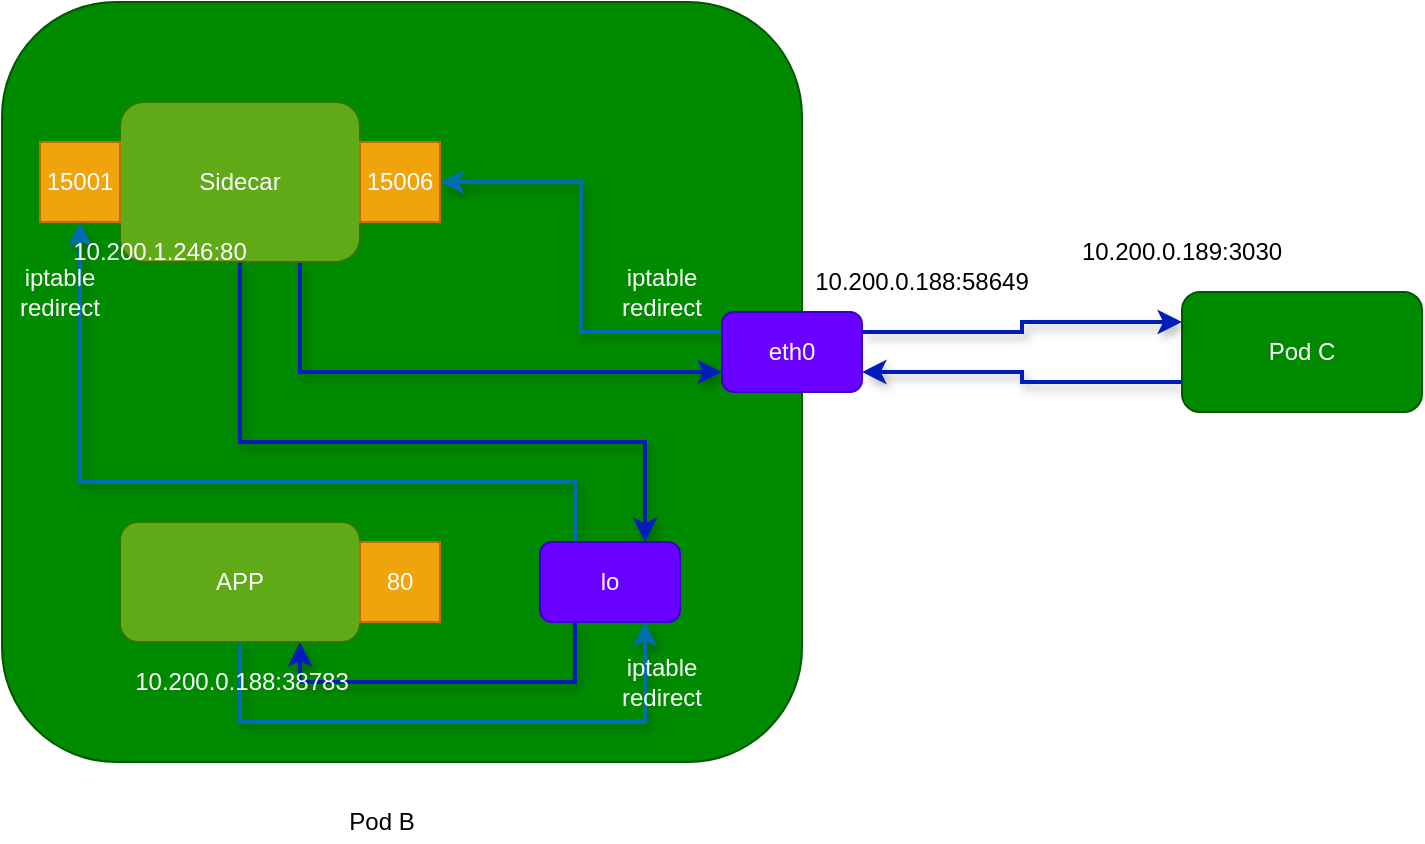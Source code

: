 <mxfile version="14.3.0" type="device"><diagram id="lzAX1jK2W6ZAFjq-KTfT" name="第 1 页"><mxGraphModel dx="1010" dy="1840" grid="1" gridSize="10" guides="1" tooltips="1" connect="1" arrows="1" fold="1" page="1" pageScale="1" pageWidth="827" pageHeight="1169" math="0" shadow="0"><root><mxCell id="0"/><mxCell id="1" parent="0"/><mxCell id="QeKI1tDED82EFe2HDxcA-26" style="edgeStyle=orthogonalEdgeStyle;rounded=0;orthogonalLoop=1;jettySize=auto;html=1;entryX=1;entryY=0.75;entryDx=0;entryDy=0;shadow=1;strokeWidth=2;exitX=0;exitY=0.75;exitDx=0;exitDy=0;fillColor=#0050ef;strokeColor=#001DBC;" edge="1" parent="1" source="QeKI1tDED82EFe2HDxcA-2" target="QeKI1tDED82EFe2HDxcA-6"><mxGeometry relative="1" as="geometry"/></mxCell><mxCell id="QeKI1tDED82EFe2HDxcA-2" value="Pod C" style="rounded=1;whiteSpace=wrap;html=1;fillColor=#008a00;strokeColor=#005700;fontColor=#ffffff;" vertex="1" parent="1"><mxGeometry x="890" y="85" width="120" height="60" as="geometry"/></mxCell><mxCell id="QeKI1tDED82EFe2HDxcA-3" value="" style="rounded=1;whiteSpace=wrap;html=1;fillColor=#008a00;strokeColor=#005700;fontColor=#ffffff;" vertex="1" parent="1"><mxGeometry x="300" y="-60" width="400" height="380" as="geometry"/></mxCell><mxCell id="QeKI1tDED82EFe2HDxcA-4" value="Pod B" style="text;html=1;strokeColor=none;fillColor=none;align=center;verticalAlign=middle;whiteSpace=wrap;rounded=0;" vertex="1" parent="1"><mxGeometry x="470" y="340" width="40" height="20" as="geometry"/></mxCell><mxCell id="QeKI1tDED82EFe2HDxcA-5" style="edgeStyle=orthogonalEdgeStyle;rounded=0;orthogonalLoop=1;jettySize=auto;html=1;entryX=1;entryY=0.5;entryDx=0;entryDy=0;exitX=0;exitY=0.25;exitDx=0;exitDy=0;shadow=1;fillColor=#1ba1e2;strokeColor=#006EAF;strokeWidth=2;" edge="1" parent="1" source="QeKI1tDED82EFe2HDxcA-6" target="QeKI1tDED82EFe2HDxcA-9"><mxGeometry relative="1" as="geometry"/></mxCell><mxCell id="QeKI1tDED82EFe2HDxcA-25" style="edgeStyle=orthogonalEdgeStyle;rounded=0;orthogonalLoop=1;jettySize=auto;html=1;entryX=0;entryY=0.25;entryDx=0;entryDy=0;shadow=1;strokeWidth=2;fillColor=#0050ef;strokeColor=#001DBC;exitX=1;exitY=0.25;exitDx=0;exitDy=0;" edge="1" parent="1" source="QeKI1tDED82EFe2HDxcA-6" target="QeKI1tDED82EFe2HDxcA-2"><mxGeometry relative="1" as="geometry"/></mxCell><mxCell id="QeKI1tDED82EFe2HDxcA-6" value="eth0" style="rounded=1;whiteSpace=wrap;html=1;fillColor=#6a00ff;strokeColor=#3700CC;fontColor=#ffffff;" vertex="1" parent="1"><mxGeometry x="660" y="95" width="70" height="40" as="geometry"/></mxCell><mxCell id="QeKI1tDED82EFe2HDxcA-23" style="edgeStyle=orthogonalEdgeStyle;rounded=0;orthogonalLoop=1;jettySize=auto;html=1;entryX=0;entryY=0.75;entryDx=0;entryDy=0;shadow=1;strokeWidth=2;fillColor=#0050ef;strokeColor=#001DBC;exitX=0.75;exitY=1;exitDx=0;exitDy=0;" edge="1" parent="1" source="QeKI1tDED82EFe2HDxcA-8" target="QeKI1tDED82EFe2HDxcA-6"><mxGeometry relative="1" as="geometry"><Array as="points"><mxPoint x="449" y="125"/></Array></mxGeometry></mxCell><mxCell id="QeKI1tDED82EFe2HDxcA-28" style="edgeStyle=orthogonalEdgeStyle;rounded=0;orthogonalLoop=1;jettySize=auto;html=1;entryX=0.75;entryY=0;entryDx=0;entryDy=0;shadow=1;strokeWidth=2;fillColor=#0050ef;strokeColor=#001DBC;" edge="1" parent="1" source="QeKI1tDED82EFe2HDxcA-8" target="QeKI1tDED82EFe2HDxcA-12"><mxGeometry relative="1" as="geometry"><Array as="points"><mxPoint x="419" y="160"/><mxPoint x="622" y="160"/></Array></mxGeometry></mxCell><mxCell id="QeKI1tDED82EFe2HDxcA-8" value="Sidecar" style="rounded=1;whiteSpace=wrap;html=1;fillColor=#60a917;strokeColor=#2D7600;fontColor=#ffffff;" vertex="1" parent="1"><mxGeometry x="359" y="-10" width="120" height="80" as="geometry"/></mxCell><mxCell id="QeKI1tDED82EFe2HDxcA-9" value="15006" style="rounded=0;whiteSpace=wrap;html=1;fillColor=#f0a30a;strokeColor=#BD7000;fontColor=#ffffff;" vertex="1" parent="1"><mxGeometry x="479" y="10" width="40" height="40" as="geometry"/></mxCell><mxCell id="QeKI1tDED82EFe2HDxcA-10" value="15001" style="rounded=0;whiteSpace=wrap;html=1;fillColor=#f0a30a;strokeColor=#BD7000;fontColor=#ffffff;" vertex="1" parent="1"><mxGeometry x="319" y="10" width="40" height="40" as="geometry"/></mxCell><mxCell id="QeKI1tDED82EFe2HDxcA-21" style="edgeStyle=orthogonalEdgeStyle;rounded=0;orthogonalLoop=1;jettySize=auto;html=1;entryX=0.5;entryY=1;entryDx=0;entryDy=0;strokeWidth=2;fillColor=#1ba1e2;strokeColor=#006EAF;shadow=1;exitX=0.25;exitY=0;exitDx=0;exitDy=0;" edge="1" parent="1" source="QeKI1tDED82EFe2HDxcA-12" target="QeKI1tDED82EFe2HDxcA-10"><mxGeometry relative="1" as="geometry"><Array as="points"><mxPoint x="587" y="180"/><mxPoint x="339" y="180"/></Array></mxGeometry></mxCell><mxCell id="QeKI1tDED82EFe2HDxcA-29" style="edgeStyle=orthogonalEdgeStyle;rounded=0;orthogonalLoop=1;jettySize=auto;html=1;entryX=0.75;entryY=1;entryDx=0;entryDy=0;shadow=1;strokeWidth=2;exitX=0.25;exitY=1;exitDx=0;exitDy=0;fillColor=#0050ef;strokeColor=#001DBC;" edge="1" parent="1" source="QeKI1tDED82EFe2HDxcA-12" target="QeKI1tDED82EFe2HDxcA-13"><mxGeometry relative="1" as="geometry"><Array as="points"><mxPoint x="587" y="280"/><mxPoint x="449" y="280"/></Array></mxGeometry></mxCell><mxCell id="QeKI1tDED82EFe2HDxcA-12" value="lo" style="rounded=1;whiteSpace=wrap;html=1;fillColor=#6a00ff;strokeColor=#3700CC;fontColor=#ffffff;" vertex="1" parent="1"><mxGeometry x="569" y="210" width="70" height="40" as="geometry"/></mxCell><mxCell id="QeKI1tDED82EFe2HDxcA-20" style="edgeStyle=orthogonalEdgeStyle;rounded=0;orthogonalLoop=1;jettySize=auto;html=1;entryX=0.75;entryY=1;entryDx=0;entryDy=0;strokeWidth=2;fillColor=#1ba1e2;strokeColor=#006EAF;shadow=1;" edge="1" parent="1" source="QeKI1tDED82EFe2HDxcA-13" target="QeKI1tDED82EFe2HDxcA-12"><mxGeometry relative="1" as="geometry"><Array as="points"><mxPoint x="419" y="300"/><mxPoint x="622" y="300"/></Array></mxGeometry></mxCell><mxCell id="QeKI1tDED82EFe2HDxcA-13" value="APP" style="rounded=1;whiteSpace=wrap;html=1;fillColor=#60a917;strokeColor=#2D7600;fontColor=#ffffff;" vertex="1" parent="1"><mxGeometry x="359" y="200" width="120" height="60" as="geometry"/></mxCell><mxCell id="QeKI1tDED82EFe2HDxcA-14" value="80" style="rounded=0;whiteSpace=wrap;html=1;fillColor=#f0a30a;strokeColor=#BD7000;fontColor=#ffffff;" vertex="1" parent="1"><mxGeometry x="479" y="210" width="40" height="40" as="geometry"/></mxCell><mxCell id="QeKI1tDED82EFe2HDxcA-19" value="&lt;font color=&quot;#ffffff&quot;&gt;iptable&lt;br&gt;redirect&lt;/font&gt;" style="text;html=1;strokeColor=none;fillColor=none;align=center;verticalAlign=middle;whiteSpace=wrap;rounded=0;" vertex="1" parent="1"><mxGeometry x="610" y="75" width="40" height="20" as="geometry"/></mxCell><mxCell id="QeKI1tDED82EFe2HDxcA-22" value="&lt;font color=&quot;#ffffff&quot;&gt;iptable&lt;br&gt;redirect&lt;/font&gt;" style="text;html=1;strokeColor=none;fillColor=none;align=center;verticalAlign=middle;whiteSpace=wrap;rounded=0;" vertex="1" parent="1"><mxGeometry x="309" y="75" width="40" height="20" as="geometry"/></mxCell><mxCell id="QeKI1tDED82EFe2HDxcA-24" value="&lt;font color=&quot;#ffffff&quot;&gt;iptable&lt;br&gt;redirect&lt;/font&gt;" style="text;html=1;strokeColor=none;fillColor=none;align=center;verticalAlign=middle;whiteSpace=wrap;rounded=0;" vertex="1" parent="1"><mxGeometry x="610" y="270" width="40" height="20" as="geometry"/></mxCell><mxCell id="QeKI1tDED82EFe2HDxcA-32" value="&lt;font color=&quot;#ffffff&quot;&gt;10.200.0.188:38783&lt;/font&gt;" style="text;html=1;strokeColor=none;fillColor=none;align=center;verticalAlign=middle;whiteSpace=wrap;rounded=0;" vertex="1" parent="1"><mxGeometry x="400" y="270" width="40" height="20" as="geometry"/></mxCell><mxCell id="QeKI1tDED82EFe2HDxcA-33" value="&lt;font color=&quot;#ffffff&quot;&gt;10.200.1.246:80&lt;/font&gt;" style="text;html=1;strokeColor=none;fillColor=none;align=center;verticalAlign=middle;whiteSpace=wrap;rounded=0;" vertex="1" parent="1"><mxGeometry x="359" y="55" width="40" height="20" as="geometry"/></mxCell><mxCell id="QeKI1tDED82EFe2HDxcA-34" value="10.200.0.188:58649" style="text;html=1;strokeColor=none;fillColor=none;align=center;verticalAlign=middle;whiteSpace=wrap;rounded=0;" vertex="1" parent="1"><mxGeometry x="740" y="70" width="40" height="20" as="geometry"/></mxCell><mxCell id="QeKI1tDED82EFe2HDxcA-36" value="10.200.0.189:3030" style="text;html=1;strokeColor=none;fillColor=none;align=center;verticalAlign=middle;whiteSpace=wrap;rounded=0;" vertex="1" parent="1"><mxGeometry x="870" y="55" width="40" height="20" as="geometry"/></mxCell></root></mxGraphModel></diagram></mxfile>